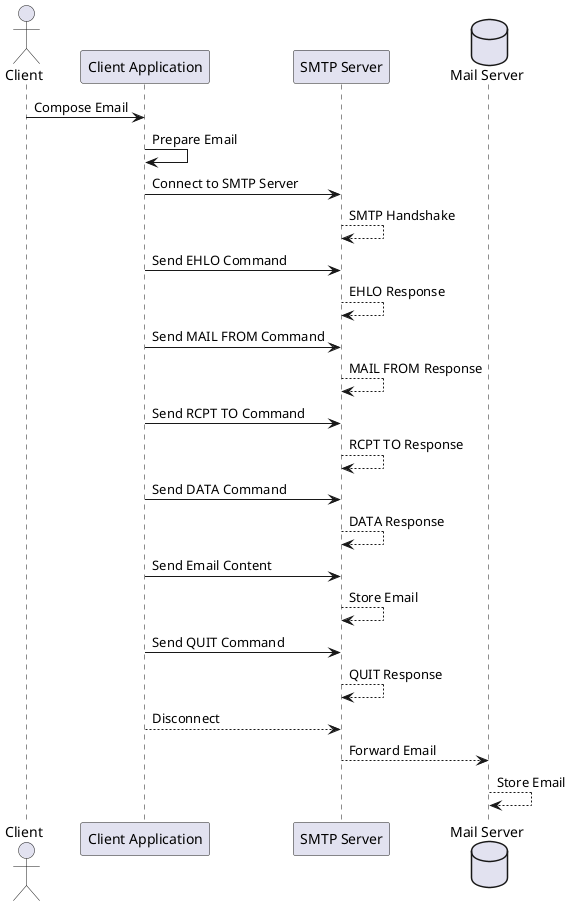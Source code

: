 @startuml
actor Client
participant "Client Application" as ClientApp
participant "SMTP Server" as SMTPServer
database "Mail Server" as MailServer
Client -> ClientApp: Compose Email
ClientApp -> ClientApp: Prepare Email
ClientApp -> SMTPServer: Connect to SMTP Server
SMTPServer --> SMTPServer: SMTP Handshake
ClientApp -> SMTPServer: Send EHLO Command
SMTPServer --> SMTPServer: EHLO Response
ClientApp -> SMTPServer: Send MAIL FROM Command
SMTPServer --> SMTPServer: MAIL FROM Response
ClientApp -> SMTPServer: Send RCPT TO Command
SMTPServer --> SMTPServer: RCPT TO Response
ClientApp -> SMTPServer: Send DATA Command
SMTPServer --> SMTPServer: DATA Response
ClientApp -> SMTPServer: Send Email Content
SMTPServer --> SMTPServer: Store Email
ClientApp -> SMTPServer: Send QUIT Command
SMTPServer --> SMTPServer: QUIT Response
ClientApp --> SMTPServer: Disconnect
SMTPServer --> MailServer: Forward Email
MailServer --> MailServer: Store Email
@enduml
